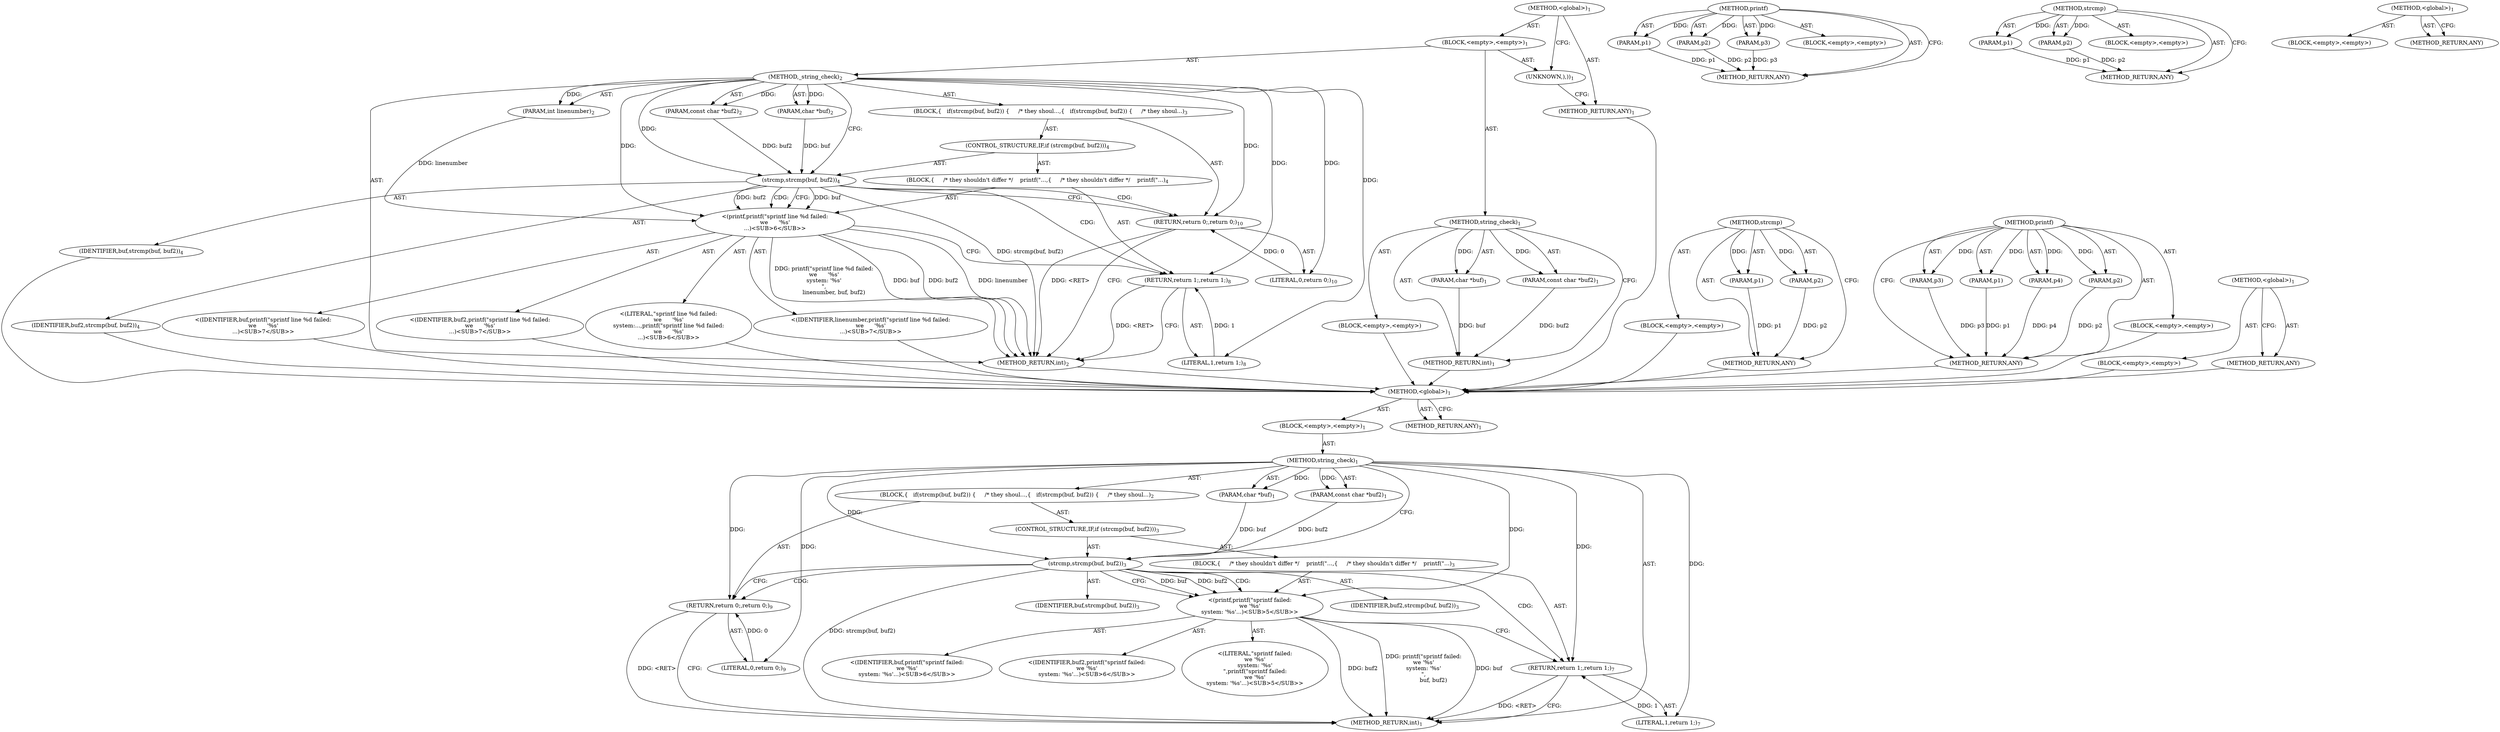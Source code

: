 digraph "_string_check" {
vulnerable_6 [label=<(METHOD,&lt;global&gt;)<SUB>1</SUB>>];
vulnerable_7 [label=<(BLOCK,&lt;empty&gt;,&lt;empty&gt;)<SUB>1</SUB>>];
vulnerable_8 [label=<(METHOD,string_check)<SUB>1</SUB>>];
vulnerable_9 [label=<(PARAM,char *buf)<SUB>1</SUB>>];
vulnerable_10 [label=<(PARAM,const char *buf2)<SUB>1</SUB>>];
vulnerable_11 [label=<(BLOCK,{
   if(strcmp(buf, buf2)) {
     /* they shoul...,{
   if(strcmp(buf, buf2)) {
     /* they shoul...)<SUB>2</SUB>>];
vulnerable_12 [label=<(CONTROL_STRUCTURE,IF,if (strcmp(buf, buf2)))<SUB>3</SUB>>];
vulnerable_13 [label=<(strcmp,strcmp(buf, buf2))<SUB>3</SUB>>];
vulnerable_14 [label=<(IDENTIFIER,buf,strcmp(buf, buf2))<SUB>3</SUB>>];
vulnerable_15 [label=<(IDENTIFIER,buf2,strcmp(buf, buf2))<SUB>3</SUB>>];
vulnerable_16 [label=<(BLOCK,{
     /* they shouldn't differ */
    printf(&quot;...,{
     /* they shouldn't differ */
    printf(&quot;...)<SUB>3</SUB>>];
vulnerable_17 [label="<(printf,printf(&quot;sprintf failed:\nwe '%s'\nsystem: '%s'\...)<SUB>5</SUB>>"];
vulnerable_18 [label="<(LITERAL,&quot;sprintf failed:\nwe '%s'\nsystem: '%s'\n&quot;,printf(&quot;sprintf failed:\nwe '%s'\nsystem: '%s'\...)<SUB>5</SUB>>"];
vulnerable_19 [label="<(IDENTIFIER,buf,printf(&quot;sprintf failed:\nwe '%s'\nsystem: '%s'\...)<SUB>6</SUB>>"];
vulnerable_20 [label="<(IDENTIFIER,buf2,printf(&quot;sprintf failed:\nwe '%s'\nsystem: '%s'\...)<SUB>6</SUB>>"];
vulnerable_21 [label=<(RETURN,return 1;,return 1;)<SUB>7</SUB>>];
vulnerable_22 [label=<(LITERAL,1,return 1;)<SUB>7</SUB>>];
vulnerable_23 [label=<(RETURN,return 0;,return 0;)<SUB>9</SUB>>];
vulnerable_24 [label=<(LITERAL,0,return 0;)<SUB>9</SUB>>];
vulnerable_25 [label=<(METHOD_RETURN,int)<SUB>1</SUB>>];
vulnerable_27 [label=<(METHOD_RETURN,ANY)<SUB>1</SUB>>];
vulnerable_51 [label=<(METHOD,printf)>];
vulnerable_52 [label=<(PARAM,p1)>];
vulnerable_53 [label=<(PARAM,p2)>];
vulnerable_54 [label=<(PARAM,p3)>];
vulnerable_55 [label=<(BLOCK,&lt;empty&gt;,&lt;empty&gt;)>];
vulnerable_56 [label=<(METHOD_RETURN,ANY)>];
vulnerable_46 [label=<(METHOD,strcmp)>];
vulnerable_47 [label=<(PARAM,p1)>];
vulnerable_48 [label=<(PARAM,p2)>];
vulnerable_49 [label=<(BLOCK,&lt;empty&gt;,&lt;empty&gt;)>];
vulnerable_50 [label=<(METHOD_RETURN,ANY)>];
vulnerable_40 [label=<(METHOD,&lt;global&gt;)<SUB>1</SUB>>];
vulnerable_41 [label=<(BLOCK,&lt;empty&gt;,&lt;empty&gt;)>];
vulnerable_42 [label=<(METHOD_RETURN,ANY)>];
fixed_6 [label=<(METHOD,&lt;global&gt;)<SUB>1</SUB>>];
fixed_7 [label=<(BLOCK,&lt;empty&gt;,&lt;empty&gt;)<SUB>1</SUB>>];
fixed_8 [label=<(METHOD,string_check)<SUB>1</SUB>>];
fixed_9 [label=<(PARAM,char *buf)<SUB>1</SUB>>];
fixed_10 [label=<(PARAM,const char *buf2)<SUB>1</SUB>>];
fixed_11 [label=<(BLOCK,&lt;empty&gt;,&lt;empty&gt;)>];
fixed_12 [label=<(METHOD_RETURN,int)<SUB>1</SUB>>];
fixed_14 [label=<(UNKNOWN,),))<SUB>1</SUB>>];
fixed_15 [label=<(METHOD,_string_check)<SUB>2</SUB>>];
fixed_16 [label=<(PARAM,int linenumber)<SUB>2</SUB>>];
fixed_17 [label=<(PARAM,char *buf)<SUB>2</SUB>>];
fixed_18 [label=<(PARAM,const char *buf2)<SUB>2</SUB>>];
fixed_19 [label=<(BLOCK,{
   if(strcmp(buf, buf2)) {
     /* they shoul...,{
   if(strcmp(buf, buf2)) {
     /* they shoul...)<SUB>3</SUB>>];
fixed_20 [label=<(CONTROL_STRUCTURE,IF,if (strcmp(buf, buf2)))<SUB>4</SUB>>];
fixed_21 [label=<(strcmp,strcmp(buf, buf2))<SUB>4</SUB>>];
fixed_22 [label=<(IDENTIFIER,buf,strcmp(buf, buf2))<SUB>4</SUB>>];
fixed_23 [label=<(IDENTIFIER,buf2,strcmp(buf, buf2))<SUB>4</SUB>>];
fixed_24 [label=<(BLOCK,{
     /* they shouldn't differ */
    printf(&quot;...,{
     /* they shouldn't differ */
    printf(&quot;...)<SUB>4</SUB>>];
fixed_25 [label="<(printf,printf(&quot;sprintf line %d failed:\nwe      '%s'\n...)<SUB>6</SUB>>"];
fixed_26 [label="<(LITERAL,&quot;sprintf line %d failed:\nwe      '%s'\nsystem:...,printf(&quot;sprintf line %d failed:\nwe      '%s'\n...)<SUB>6</SUB>>"];
fixed_27 [label="<(IDENTIFIER,linenumber,printf(&quot;sprintf line %d failed:\nwe      '%s'\n...)<SUB>7</SUB>>"];
fixed_28 [label="<(IDENTIFIER,buf,printf(&quot;sprintf line %d failed:\nwe      '%s'\n...)<SUB>7</SUB>>"];
fixed_29 [label="<(IDENTIFIER,buf2,printf(&quot;sprintf line %d failed:\nwe      '%s'\n...)<SUB>7</SUB>>"];
fixed_30 [label=<(RETURN,return 1;,return 1;)<SUB>8</SUB>>];
fixed_31 [label=<(LITERAL,1,return 1;)<SUB>8</SUB>>];
fixed_32 [label=<(RETURN,return 0;,return 0;)<SUB>10</SUB>>];
fixed_33 [label=<(LITERAL,0,return 0;)<SUB>10</SUB>>];
fixed_34 [label=<(METHOD_RETURN,int)<SUB>2</SUB>>];
fixed_36 [label=<(METHOD_RETURN,ANY)<SUB>1</SUB>>];
fixed_55 [label=<(METHOD,strcmp)>];
fixed_56 [label=<(PARAM,p1)>];
fixed_57 [label=<(PARAM,p2)>];
fixed_58 [label=<(BLOCK,&lt;empty&gt;,&lt;empty&gt;)>];
fixed_59 [label=<(METHOD_RETURN,ANY)>];
fixed_60 [label=<(METHOD,printf)>];
fixed_61 [label=<(PARAM,p1)>];
fixed_62 [label=<(PARAM,p2)>];
fixed_63 [label=<(PARAM,p3)>];
fixed_64 [label=<(PARAM,p4)>];
fixed_65 [label=<(BLOCK,&lt;empty&gt;,&lt;empty&gt;)>];
fixed_66 [label=<(METHOD_RETURN,ANY)>];
fixed_49 [label=<(METHOD,&lt;global&gt;)<SUB>1</SUB>>];
fixed_50 [label=<(BLOCK,&lt;empty&gt;,&lt;empty&gt;)>];
fixed_51 [label=<(METHOD_RETURN,ANY)>];
vulnerable_6 -> vulnerable_7  [key=0, label="AST: "];
vulnerable_6 -> vulnerable_27  [key=0, label="AST: "];
vulnerable_6 -> vulnerable_27  [key=1, label="CFG: "];
vulnerable_7 -> vulnerable_8  [key=0, label="AST: "];
vulnerable_8 -> vulnerable_9  [key=0, label="AST: "];
vulnerable_8 -> vulnerable_9  [key=1, label="DDG: "];
vulnerable_8 -> vulnerable_10  [key=0, label="AST: "];
vulnerable_8 -> vulnerable_10  [key=1, label="DDG: "];
vulnerable_8 -> vulnerable_11  [key=0, label="AST: "];
vulnerable_8 -> vulnerable_25  [key=0, label="AST: "];
vulnerable_8 -> vulnerable_13  [key=0, label="CFG: "];
vulnerable_8 -> vulnerable_13  [key=1, label="DDG: "];
vulnerable_8 -> vulnerable_23  [key=0, label="DDG: "];
vulnerable_8 -> vulnerable_24  [key=0, label="DDG: "];
vulnerable_8 -> vulnerable_21  [key=0, label="DDG: "];
vulnerable_8 -> vulnerable_17  [key=0, label="DDG: "];
vulnerable_8 -> vulnerable_22  [key=0, label="DDG: "];
vulnerable_9 -> vulnerable_13  [key=0, label="DDG: buf"];
vulnerable_10 -> vulnerable_13  [key=0, label="DDG: buf2"];
vulnerable_11 -> vulnerable_12  [key=0, label="AST: "];
vulnerable_11 -> vulnerable_23  [key=0, label="AST: "];
vulnerable_12 -> vulnerable_13  [key=0, label="AST: "];
vulnerable_12 -> vulnerable_16  [key=0, label="AST: "];
vulnerable_13 -> vulnerable_14  [key=0, label="AST: "];
vulnerable_13 -> vulnerable_15  [key=0, label="AST: "];
vulnerable_13 -> vulnerable_17  [key=0, label="CFG: "];
vulnerable_13 -> vulnerable_17  [key=1, label="DDG: buf"];
vulnerable_13 -> vulnerable_17  [key=2, label="DDG: buf2"];
vulnerable_13 -> vulnerable_17  [key=3, label="CDG: "];
vulnerable_13 -> vulnerable_23  [key=0, label="CFG: "];
vulnerable_13 -> vulnerable_23  [key=1, label="CDG: "];
vulnerable_13 -> vulnerable_25  [key=0, label="DDG: strcmp(buf, buf2)"];
vulnerable_13 -> vulnerable_21  [key=0, label="CDG: "];
vulnerable_16 -> vulnerable_17  [key=0, label="AST: "];
vulnerable_16 -> vulnerable_21  [key=0, label="AST: "];
vulnerable_17 -> vulnerable_18  [key=0, label="AST: "];
vulnerable_17 -> vulnerable_19  [key=0, label="AST: "];
vulnerable_17 -> vulnerable_20  [key=0, label="AST: "];
vulnerable_17 -> vulnerable_21  [key=0, label="CFG: "];
vulnerable_17 -> vulnerable_25  [key=0, label="DDG: buf"];
vulnerable_17 -> vulnerable_25  [key=1, label="DDG: buf2"];
vulnerable_17 -> vulnerable_25  [key=2, label="DDG: printf(&quot;sprintf failed:\nwe '%s'\nsystem: '%s'\n&quot;,
           buf, buf2)"];
vulnerable_21 -> vulnerable_22  [key=0, label="AST: "];
vulnerable_21 -> vulnerable_25  [key=0, label="CFG: "];
vulnerable_21 -> vulnerable_25  [key=1, label="DDG: &lt;RET&gt;"];
vulnerable_22 -> vulnerable_21  [key=0, label="DDG: 1"];
vulnerable_23 -> vulnerable_24  [key=0, label="AST: "];
vulnerable_23 -> vulnerable_25  [key=0, label="CFG: "];
vulnerable_23 -> vulnerable_25  [key=1, label="DDG: &lt;RET&gt;"];
vulnerable_24 -> vulnerable_23  [key=0, label="DDG: 0"];
vulnerable_51 -> vulnerable_52  [key=0, label="AST: "];
vulnerable_51 -> vulnerable_52  [key=1, label="DDG: "];
vulnerable_51 -> vulnerable_55  [key=0, label="AST: "];
vulnerable_51 -> vulnerable_53  [key=0, label="AST: "];
vulnerable_51 -> vulnerable_53  [key=1, label="DDG: "];
vulnerable_51 -> vulnerable_56  [key=0, label="AST: "];
vulnerable_51 -> vulnerable_56  [key=1, label="CFG: "];
vulnerable_51 -> vulnerable_54  [key=0, label="AST: "];
vulnerable_51 -> vulnerable_54  [key=1, label="DDG: "];
vulnerable_52 -> vulnerable_56  [key=0, label="DDG: p1"];
vulnerable_53 -> vulnerable_56  [key=0, label="DDG: p2"];
vulnerable_54 -> vulnerable_56  [key=0, label="DDG: p3"];
vulnerable_46 -> vulnerable_47  [key=0, label="AST: "];
vulnerable_46 -> vulnerable_47  [key=1, label="DDG: "];
vulnerable_46 -> vulnerable_49  [key=0, label="AST: "];
vulnerable_46 -> vulnerable_48  [key=0, label="AST: "];
vulnerable_46 -> vulnerable_48  [key=1, label="DDG: "];
vulnerable_46 -> vulnerable_50  [key=0, label="AST: "];
vulnerable_46 -> vulnerable_50  [key=1, label="CFG: "];
vulnerable_47 -> vulnerable_50  [key=0, label="DDG: p1"];
vulnerable_48 -> vulnerable_50  [key=0, label="DDG: p2"];
vulnerable_40 -> vulnerable_41  [key=0, label="AST: "];
vulnerable_40 -> vulnerable_42  [key=0, label="AST: "];
vulnerable_40 -> vulnerable_42  [key=1, label="CFG: "];
fixed_6 -> fixed_7  [key=0, label="AST: "];
fixed_6 -> fixed_36  [key=0, label="AST: "];
fixed_6 -> fixed_14  [key=0, label="CFG: "];
fixed_7 -> fixed_8  [key=0, label="AST: "];
fixed_7 -> fixed_14  [key=0, label="AST: "];
fixed_7 -> fixed_15  [key=0, label="AST: "];
fixed_8 -> fixed_9  [key=0, label="AST: "];
fixed_8 -> fixed_9  [key=1, label="DDG: "];
fixed_8 -> fixed_10  [key=0, label="AST: "];
fixed_8 -> fixed_10  [key=1, label="DDG: "];
fixed_8 -> fixed_11  [key=0, label="AST: "];
fixed_8 -> fixed_12  [key=0, label="AST: "];
fixed_8 -> fixed_12  [key=1, label="CFG: "];
fixed_9 -> fixed_12  [key=0, label="DDG: buf"];
fixed_10 -> fixed_12  [key=0, label="DDG: buf2"];
fixed_11 -> vulnerable_6  [key=0];
fixed_12 -> vulnerable_6  [key=0];
fixed_14 -> fixed_36  [key=0, label="CFG: "];
fixed_15 -> fixed_16  [key=0, label="AST: "];
fixed_15 -> fixed_16  [key=1, label="DDG: "];
fixed_15 -> fixed_17  [key=0, label="AST: "];
fixed_15 -> fixed_17  [key=1, label="DDG: "];
fixed_15 -> fixed_18  [key=0, label="AST: "];
fixed_15 -> fixed_18  [key=1, label="DDG: "];
fixed_15 -> fixed_19  [key=0, label="AST: "];
fixed_15 -> fixed_34  [key=0, label="AST: "];
fixed_15 -> fixed_21  [key=0, label="CFG: "];
fixed_15 -> fixed_21  [key=1, label="DDG: "];
fixed_15 -> fixed_32  [key=0, label="DDG: "];
fixed_15 -> fixed_33  [key=0, label="DDG: "];
fixed_15 -> fixed_30  [key=0, label="DDG: "];
fixed_15 -> fixed_25  [key=0, label="DDG: "];
fixed_15 -> fixed_31  [key=0, label="DDG: "];
fixed_16 -> fixed_25  [key=0, label="DDG: linenumber"];
fixed_17 -> fixed_21  [key=0, label="DDG: buf"];
fixed_18 -> fixed_21  [key=0, label="DDG: buf2"];
fixed_19 -> fixed_20  [key=0, label="AST: "];
fixed_19 -> fixed_32  [key=0, label="AST: "];
fixed_20 -> fixed_21  [key=0, label="AST: "];
fixed_20 -> fixed_24  [key=0, label="AST: "];
fixed_21 -> fixed_22  [key=0, label="AST: "];
fixed_21 -> fixed_23  [key=0, label="AST: "];
fixed_21 -> fixed_25  [key=0, label="CFG: "];
fixed_21 -> fixed_25  [key=1, label="DDG: buf"];
fixed_21 -> fixed_25  [key=2, label="DDG: buf2"];
fixed_21 -> fixed_25  [key=3, label="CDG: "];
fixed_21 -> fixed_32  [key=0, label="CFG: "];
fixed_21 -> fixed_32  [key=1, label="CDG: "];
fixed_21 -> fixed_34  [key=0, label="DDG: strcmp(buf, buf2)"];
fixed_21 -> fixed_30  [key=0, label="CDG: "];
fixed_22 -> vulnerable_6  [key=0];
fixed_23 -> vulnerable_6  [key=0];
fixed_24 -> fixed_25  [key=0, label="AST: "];
fixed_24 -> fixed_30  [key=0, label="AST: "];
fixed_25 -> fixed_26  [key=0, label="AST: "];
fixed_25 -> fixed_27  [key=0, label="AST: "];
fixed_25 -> fixed_28  [key=0, label="AST: "];
fixed_25 -> fixed_29  [key=0, label="AST: "];
fixed_25 -> fixed_30  [key=0, label="CFG: "];
fixed_25 -> fixed_34  [key=0, label="DDG: linenumber"];
fixed_25 -> fixed_34  [key=1, label="DDG: buf"];
fixed_25 -> fixed_34  [key=2, label="DDG: buf2"];
fixed_25 -> fixed_34  [key=3, label="DDG: printf(&quot;sprintf line %d failed:\nwe      '%s'\nsystem: '%s'\n&quot;,
           linenumber, buf, buf2)"];
fixed_26 -> vulnerable_6  [key=0];
fixed_27 -> vulnerable_6  [key=0];
fixed_28 -> vulnerable_6  [key=0];
fixed_29 -> vulnerable_6  [key=0];
fixed_30 -> fixed_31  [key=0, label="AST: "];
fixed_30 -> fixed_34  [key=0, label="CFG: "];
fixed_30 -> fixed_34  [key=1, label="DDG: &lt;RET&gt;"];
fixed_31 -> fixed_30  [key=0, label="DDG: 1"];
fixed_32 -> fixed_33  [key=0, label="AST: "];
fixed_32 -> fixed_34  [key=0, label="CFG: "];
fixed_32 -> fixed_34  [key=1, label="DDG: &lt;RET&gt;"];
fixed_33 -> fixed_32  [key=0, label="DDG: 0"];
fixed_34 -> vulnerable_6  [key=0];
fixed_36 -> vulnerable_6  [key=0];
fixed_55 -> fixed_56  [key=0, label="AST: "];
fixed_55 -> fixed_56  [key=1, label="DDG: "];
fixed_55 -> fixed_58  [key=0, label="AST: "];
fixed_55 -> fixed_57  [key=0, label="AST: "];
fixed_55 -> fixed_57  [key=1, label="DDG: "];
fixed_55 -> fixed_59  [key=0, label="AST: "];
fixed_55 -> fixed_59  [key=1, label="CFG: "];
fixed_56 -> fixed_59  [key=0, label="DDG: p1"];
fixed_57 -> fixed_59  [key=0, label="DDG: p2"];
fixed_58 -> vulnerable_6  [key=0];
fixed_59 -> vulnerable_6  [key=0];
fixed_60 -> fixed_61  [key=0, label="AST: "];
fixed_60 -> fixed_61  [key=1, label="DDG: "];
fixed_60 -> fixed_65  [key=0, label="AST: "];
fixed_60 -> fixed_62  [key=0, label="AST: "];
fixed_60 -> fixed_62  [key=1, label="DDG: "];
fixed_60 -> fixed_66  [key=0, label="AST: "];
fixed_60 -> fixed_66  [key=1, label="CFG: "];
fixed_60 -> fixed_63  [key=0, label="AST: "];
fixed_60 -> fixed_63  [key=1, label="DDG: "];
fixed_60 -> fixed_64  [key=0, label="AST: "];
fixed_60 -> fixed_64  [key=1, label="DDG: "];
fixed_61 -> fixed_66  [key=0, label="DDG: p1"];
fixed_62 -> fixed_66  [key=0, label="DDG: p2"];
fixed_63 -> fixed_66  [key=0, label="DDG: p3"];
fixed_64 -> fixed_66  [key=0, label="DDG: p4"];
fixed_65 -> vulnerable_6  [key=0];
fixed_66 -> vulnerable_6  [key=0];
fixed_49 -> fixed_50  [key=0, label="AST: "];
fixed_49 -> fixed_51  [key=0, label="AST: "];
fixed_49 -> fixed_51  [key=1, label="CFG: "];
fixed_50 -> vulnerable_6  [key=0];
fixed_51 -> vulnerable_6  [key=0];
}
